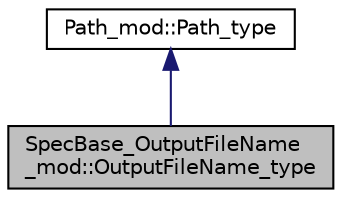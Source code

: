 digraph "SpecBase_OutputFileName_mod::OutputFileName_type"
{
 // LATEX_PDF_SIZE
  edge [fontname="Helvetica",fontsize="10",labelfontname="Helvetica",labelfontsize="10"];
  node [fontname="Helvetica",fontsize="10",shape=record];
  Node1 [label="SpecBase_OutputFileName\l_mod::OutputFileName_type",height=0.2,width=0.4,color="black", fillcolor="grey75", style="filled", fontcolor="black",tooltip=" "];
  Node2 -> Node1 [dir="back",color="midnightblue",fontsize="10",style="solid",fontname="Helvetica"];
  Node2 [label="Path_mod::Path_type",height=0.2,width=0.4,color="black", fillcolor="white", style="filled",URL="$structPath__mod_1_1Path__type.html",tooltip=" "];
}
